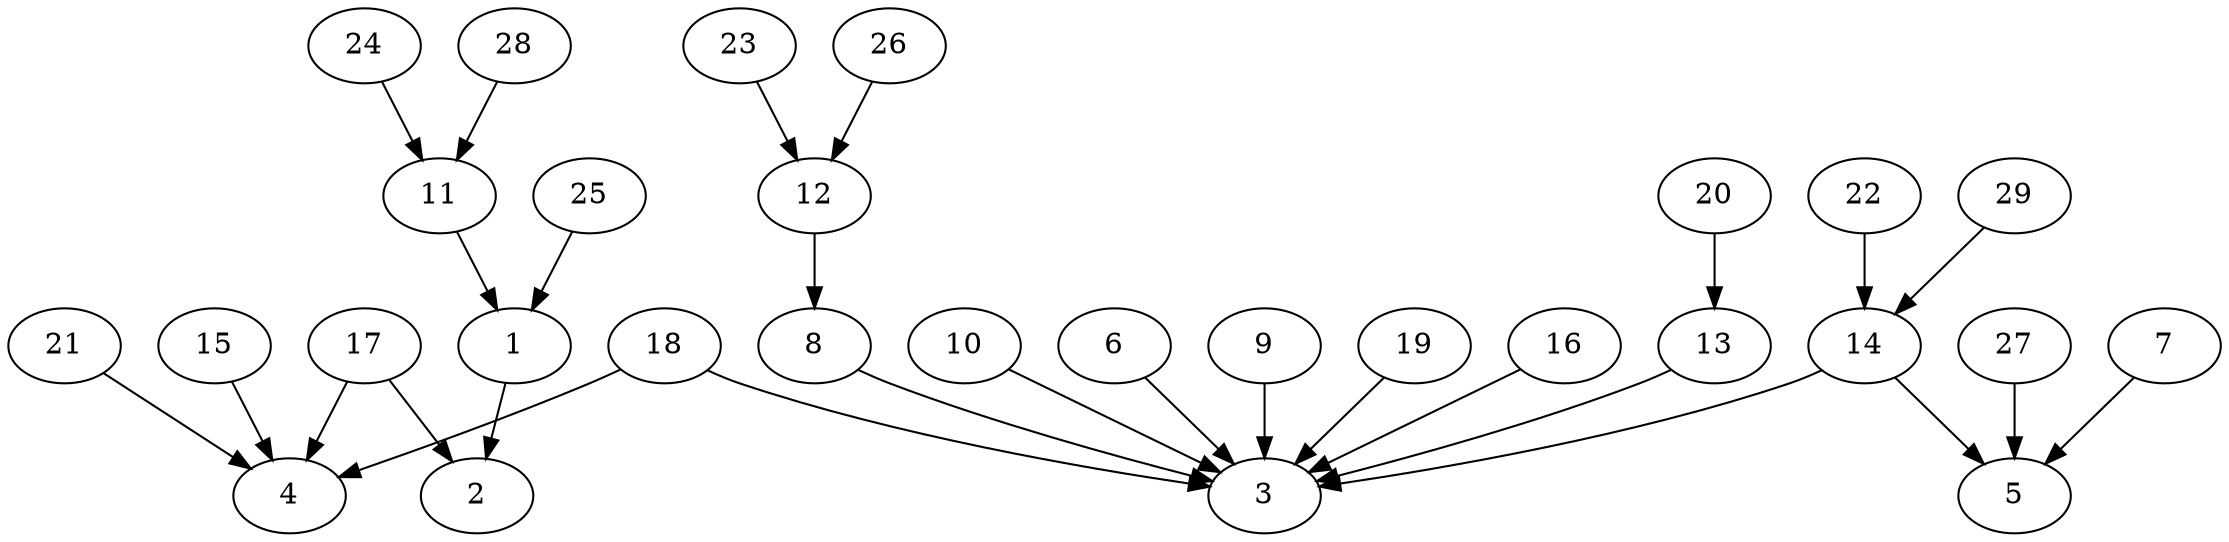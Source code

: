 digraph my_graph {
17;
4;
1;
2;
18;
20;
13;
24;
11;
16;
3;
15;
22;
14;
28;
29;
12;
8;
7;
5;
23;
10;
6;
21;
27;
9;
19;
25;
26;
17->4
1->2
18->4
20->13
24->11
16->3
17->2
18->3
11->1
15->4
22->14
28->11
29->14
12->8
7->5
8->3
23->12
10->3
14->3
14->5
6->3
21->4
27->5
9->3
19->3
25->1
13->3
26->12
}